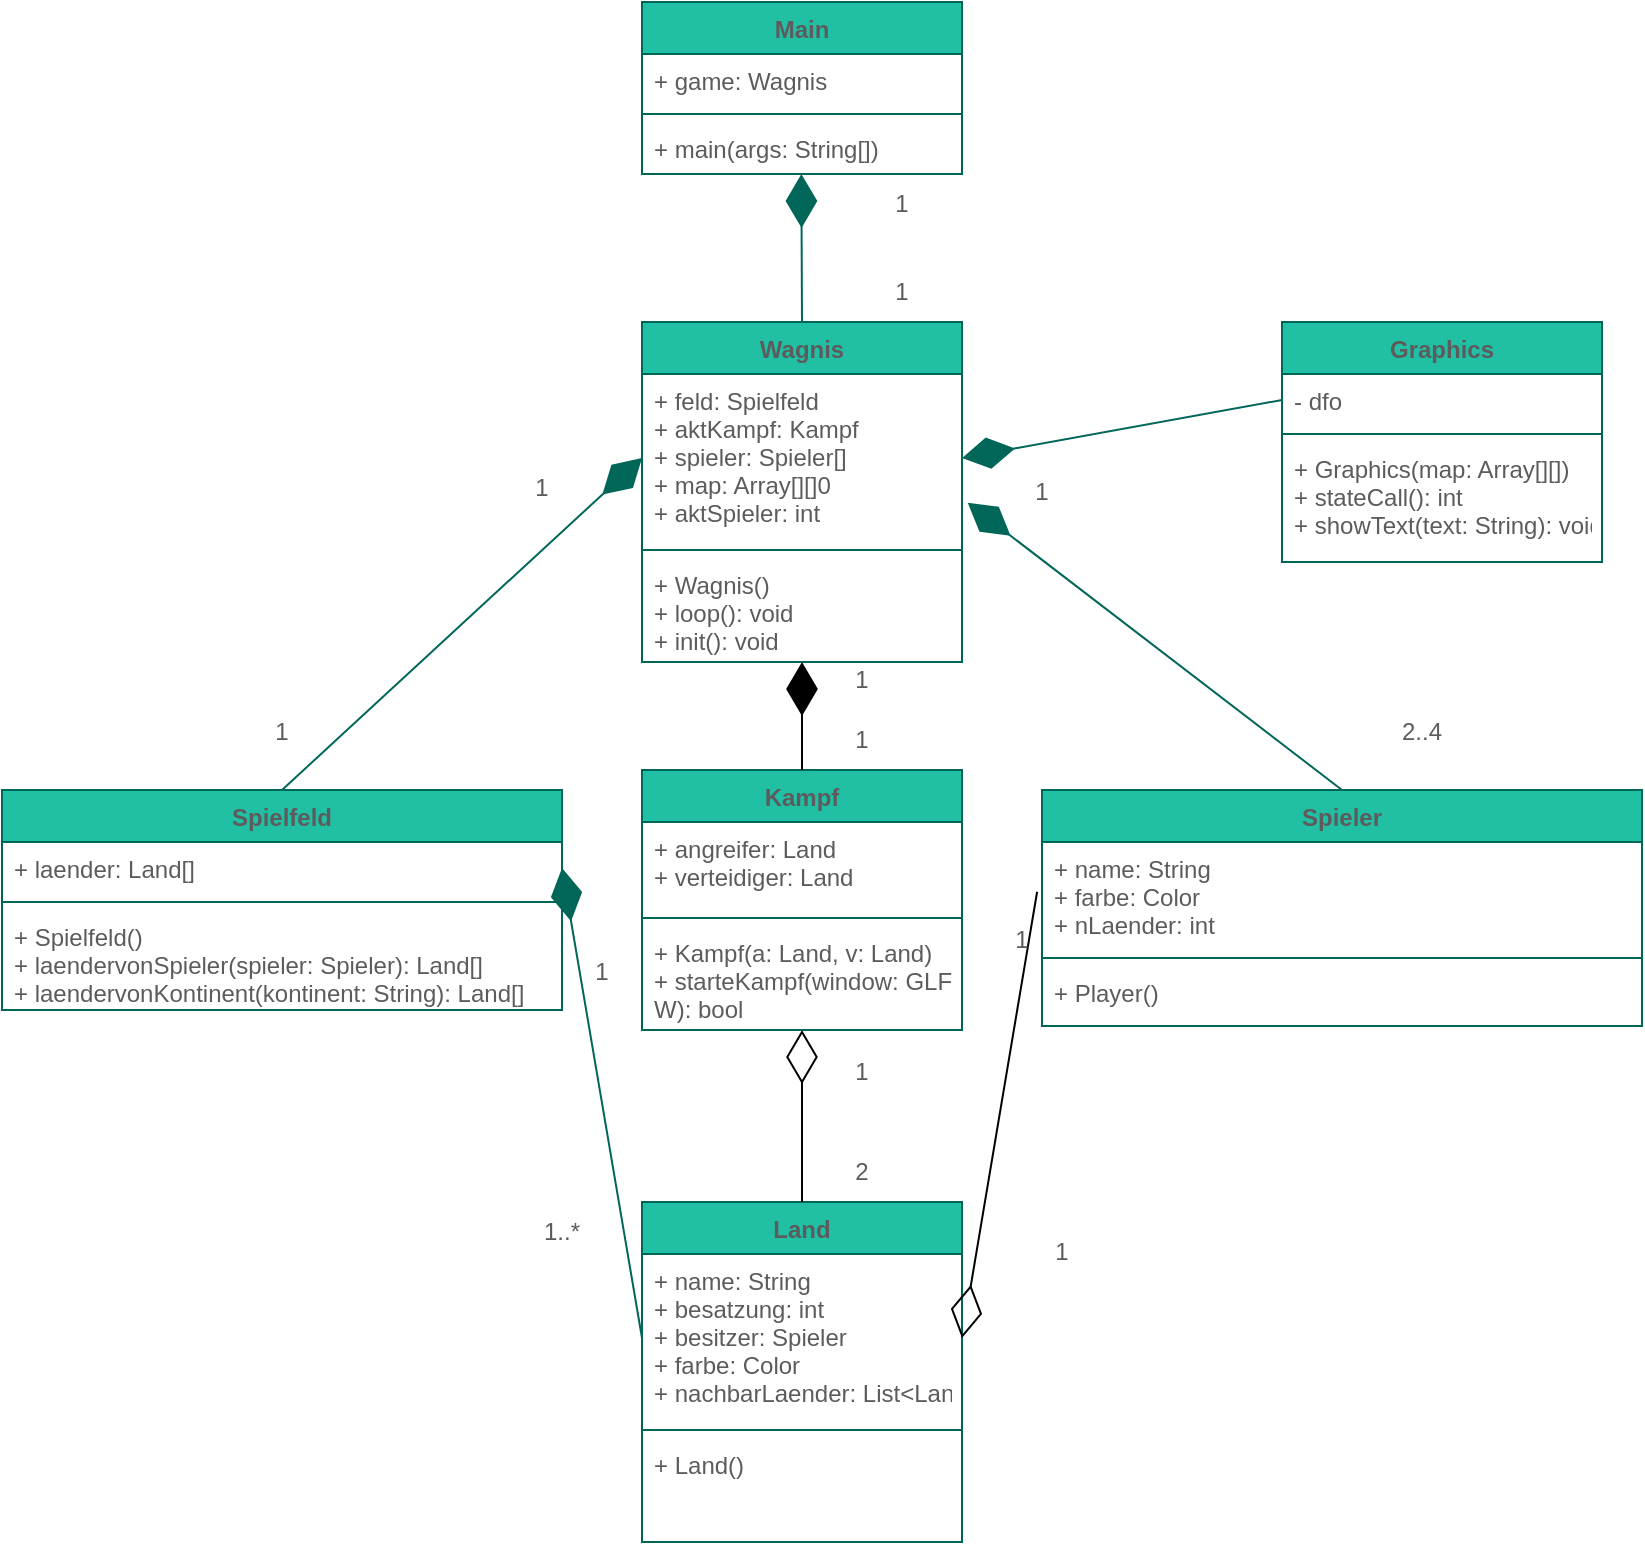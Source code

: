<mxfile version="18.0.3" type="device"><diagram id="fNo69U1sIROcOlG0II7_" name="Page-1"><mxGraphModel dx="1021" dy="1736" grid="1" gridSize="10" guides="1" tooltips="1" connect="1" arrows="1" fold="1" page="1" pageScale="1" pageWidth="827" pageHeight="1169" math="0" shadow="0"><root><mxCell id="0"/><mxCell id="1" parent="0"/><mxCell id="zEMbWmzOOxQUqQ69G9_k-5" value="Wagnis" style="swimlane;fontStyle=1;align=center;verticalAlign=top;childLayout=stackLayout;horizontal=1;startSize=26;horizontalStack=0;resizeParent=1;resizeParentMax=0;resizeLast=0;collapsible=1;marginBottom=0;fillColor=#21C0A5;strokeColor=#006658;fontColor=#5C5C5C;" parent="1" vertex="1"><mxGeometry x="320" y="40" width="160" height="170" as="geometry"/></mxCell><mxCell id="zEMbWmzOOxQUqQ69G9_k-6" value="+ feld: Spielfeld&#10;+ aktKampf: Kampf&#10;+ spieler: Spieler[]&#10;+ map: Array[][]0&#10;+ aktSpieler: int" style="text;strokeColor=none;fillColor=none;align=left;verticalAlign=top;spacingLeft=4;spacingRight=4;overflow=hidden;rotatable=0;points=[[0,0.5],[1,0.5]];portConstraint=eastwest;fontColor=#5C5C5C;" parent="zEMbWmzOOxQUqQ69G9_k-5" vertex="1"><mxGeometry y="26" width="160" height="84" as="geometry"/></mxCell><mxCell id="zEMbWmzOOxQUqQ69G9_k-7" value="" style="line;strokeWidth=1;fillColor=none;align=left;verticalAlign=middle;spacingTop=-1;spacingLeft=3;spacingRight=3;rotatable=0;labelPosition=right;points=[];portConstraint=eastwest;strokeColor=#006658;fontColor=#5C5C5C;" parent="zEMbWmzOOxQUqQ69G9_k-5" vertex="1"><mxGeometry y="110" width="160" height="8" as="geometry"/></mxCell><mxCell id="zEMbWmzOOxQUqQ69G9_k-8" value="+ Wagnis()&#10;+ loop(): void&#10;+ init(): void" style="text;strokeColor=none;fillColor=none;align=left;verticalAlign=top;spacingLeft=4;spacingRight=4;overflow=hidden;rotatable=0;points=[[0,0.5],[1,0.5]];portConstraint=eastwest;fontColor=#5C5C5C;" parent="zEMbWmzOOxQUqQ69G9_k-5" vertex="1"><mxGeometry y="118" width="160" height="52" as="geometry"/></mxCell><mxCell id="zEMbWmzOOxQUqQ69G9_k-11" value="" style="endArrow=diamondThin;endFill=1;endSize=24;html=1;rounded=0;exitX=0.5;exitY=0;exitDx=0;exitDy=0;strokeColor=#006658;fontColor=#5C5C5C;entryX=0.498;entryY=1;entryDx=0;entryDy=0;entryPerimeter=0;" parent="1" source="zEMbWmzOOxQUqQ69G9_k-5" target="C33y0sdd-MUoA6tmNBnn-11" edge="1"><mxGeometry width="160" relative="1" as="geometry"><mxPoint x="330" y="450" as="sourcePoint"/><mxPoint x="400" y="-40" as="targetPoint"/></mxGeometry></mxCell><mxCell id="zEMbWmzOOxQUqQ69G9_k-16" value="" style="endArrow=diamondThin;endFill=1;endSize=24;html=1;rounded=0;exitX=0.5;exitY=0;exitDx=0;exitDy=0;entryX=1.018;entryY=0.767;entryDx=0;entryDy=0;entryPerimeter=0;strokeColor=#006658;fontColor=#5C5C5C;" parent="1" source="zEMbWmzOOxQUqQ69G9_k-12" target="zEMbWmzOOxQUqQ69G9_k-6" edge="1"><mxGeometry width="160" relative="1" as="geometry"><mxPoint x="330" y="450" as="sourcePoint"/><mxPoint x="480" y="240" as="targetPoint"/></mxGeometry></mxCell><mxCell id="zEMbWmzOOxQUqQ69G9_k-17" value="1" style="text;html=1;strokeColor=none;fillColor=none;align=center;verticalAlign=middle;whiteSpace=wrap;rounded=0;fontColor=#5C5C5C;" parent="1" vertex="1"><mxGeometry x="490" y="110" width="60" height="30" as="geometry"/></mxCell><mxCell id="zEMbWmzOOxQUqQ69G9_k-19" value="2..4" style="text;html=1;strokeColor=none;fillColor=none;align=center;verticalAlign=middle;whiteSpace=wrap;rounded=0;fontColor=#5C5C5C;" parent="1" vertex="1"><mxGeometry x="680" y="230" width="60" height="30" as="geometry"/></mxCell><mxCell id="zEMbWmzOOxQUqQ69G9_k-25" value="Land" style="swimlane;fontStyle=1;align=center;verticalAlign=top;childLayout=stackLayout;horizontal=1;startSize=26;horizontalStack=0;resizeParent=1;resizeParentMax=0;resizeLast=0;collapsible=1;marginBottom=0;fillColor=#21C0A5;strokeColor=#006658;fontColor=#5C5C5C;" parent="1" vertex="1"><mxGeometry x="320" y="480" width="160" height="170" as="geometry"/></mxCell><mxCell id="zEMbWmzOOxQUqQ69G9_k-26" value="+ name: String&#10;+ besatzung: int&#10;+ besitzer: Spieler&#10;+ farbe: Color&#10;+ nachbarLaender: List&lt;Land&gt;" style="text;strokeColor=none;fillColor=none;align=left;verticalAlign=top;spacingLeft=4;spacingRight=4;overflow=hidden;rotatable=0;points=[[0,0.5],[1,0.5]];portConstraint=eastwest;fontColor=#5C5C5C;" parent="zEMbWmzOOxQUqQ69G9_k-25" vertex="1"><mxGeometry y="26" width="160" height="84" as="geometry"/></mxCell><mxCell id="zEMbWmzOOxQUqQ69G9_k-27" value="" style="line;strokeWidth=1;fillColor=none;align=left;verticalAlign=middle;spacingTop=-1;spacingLeft=3;spacingRight=3;rotatable=0;labelPosition=right;points=[];portConstraint=eastwest;strokeColor=#006658;fontColor=#5C5C5C;" parent="zEMbWmzOOxQUqQ69G9_k-25" vertex="1"><mxGeometry y="110" width="160" height="8" as="geometry"/></mxCell><mxCell id="zEMbWmzOOxQUqQ69G9_k-28" value="+ Land()" style="text;strokeColor=none;fillColor=none;align=left;verticalAlign=top;spacingLeft=4;spacingRight=4;overflow=hidden;rotatable=0;points=[[0,0.5],[1,0.5]];portConstraint=eastwest;fontColor=#5C5C5C;" parent="zEMbWmzOOxQUqQ69G9_k-25" vertex="1"><mxGeometry y="118" width="160" height="52" as="geometry"/></mxCell><mxCell id="zEMbWmzOOxQUqQ69G9_k-30" value="Spielfeld" style="swimlane;fontStyle=1;align=center;verticalAlign=top;childLayout=stackLayout;horizontal=1;startSize=26;horizontalStack=0;resizeParent=1;resizeParentMax=0;resizeLast=0;collapsible=1;marginBottom=0;fillColor=#21C0A5;strokeColor=#006658;fontColor=#5C5C5C;" parent="1" vertex="1"><mxGeometry y="274" width="280" height="110" as="geometry"/></mxCell><mxCell id="zEMbWmzOOxQUqQ69G9_k-31" value="+ laender: Land[]" style="text;strokeColor=none;fillColor=none;align=left;verticalAlign=top;spacingLeft=4;spacingRight=4;overflow=hidden;rotatable=0;points=[[0,0.5],[1,0.5]];portConstraint=eastwest;fontColor=#5C5C5C;" parent="zEMbWmzOOxQUqQ69G9_k-30" vertex="1"><mxGeometry y="26" width="280" height="26" as="geometry"/></mxCell><mxCell id="zEMbWmzOOxQUqQ69G9_k-32" value="" style="line;strokeWidth=1;fillColor=none;align=left;verticalAlign=middle;spacingTop=-1;spacingLeft=3;spacingRight=3;rotatable=0;labelPosition=right;points=[];portConstraint=eastwest;strokeColor=#006658;fontColor=#5C5C5C;" parent="zEMbWmzOOxQUqQ69G9_k-30" vertex="1"><mxGeometry y="52" width="280" height="8" as="geometry"/></mxCell><mxCell id="zEMbWmzOOxQUqQ69G9_k-33" value="+ Spielfeld()&#10;+ laendervonSpieler(spieler: Spieler): Land[]&#10;+ laendervonKontinent(kontinent: String): Land[]" style="text;strokeColor=none;fillColor=none;align=left;verticalAlign=top;spacingLeft=4;spacingRight=4;overflow=hidden;rotatable=0;points=[[0,0.5],[1,0.5]];portConstraint=eastwest;fontColor=#5C5C5C;" parent="zEMbWmzOOxQUqQ69G9_k-30" vertex="1"><mxGeometry y="60" width="280" height="50" as="geometry"/></mxCell><mxCell id="zEMbWmzOOxQUqQ69G9_k-34" value="" style="endArrow=diamondThin;endFill=1;endSize=24;html=1;rounded=0;strokeColor=#006658;fontColor=#5C5C5C;entryX=1;entryY=0.5;entryDx=0;entryDy=0;exitX=0;exitY=0.5;exitDx=0;exitDy=0;" parent="1" source="zEMbWmzOOxQUqQ69G9_k-26" target="zEMbWmzOOxQUqQ69G9_k-31" edge="1"><mxGeometry width="160" relative="1" as="geometry"><mxPoint x="280" y="528" as="sourcePoint"/><mxPoint x="300" y="360" as="targetPoint"/></mxGeometry></mxCell><mxCell id="zEMbWmzOOxQUqQ69G9_k-35" value="" style="endArrow=diamondThin;endFill=1;endSize=24;html=1;rounded=0;exitX=0.5;exitY=0;exitDx=0;exitDy=0;entryX=0;entryY=0.5;entryDx=0;entryDy=0;strokeColor=#006658;fontColor=#5C5C5C;" parent="1" source="zEMbWmzOOxQUqQ69G9_k-30" target="zEMbWmzOOxQUqQ69G9_k-6" edge="1"><mxGeometry width="160" relative="1" as="geometry"><mxPoint x="330" y="450" as="sourcePoint"/><mxPoint x="490" y="450" as="targetPoint"/></mxGeometry></mxCell><mxCell id="zEMbWmzOOxQUqQ69G9_k-36" value="1" style="text;html=1;strokeColor=none;fillColor=none;align=center;verticalAlign=middle;whiteSpace=wrap;rounded=0;fontColor=#5C5C5C;" parent="1" vertex="1"><mxGeometry x="270" y="350" width="60" height="30" as="geometry"/></mxCell><mxCell id="zEMbWmzOOxQUqQ69G9_k-37" value="1..*" style="text;html=1;strokeColor=none;fillColor=none;align=center;verticalAlign=middle;whiteSpace=wrap;rounded=0;fontColor=#5C5C5C;" parent="1" vertex="1"><mxGeometry x="250" y="480" width="60" height="30" as="geometry"/></mxCell><mxCell id="C33y0sdd-MUoA6tmNBnn-5" value="" style="endArrow=diamondThin;endFill=0;endSize=24;html=1;rounded=0;entryX=1;entryY=0.5;entryDx=0;entryDy=0;startArrow=none;exitX=0.626;exitY=-0.304;exitDx=0;exitDy=0;exitPerimeter=0;" parent="1" source="C33y0sdd-MUoA6tmNBnn-17" target="zEMbWmzOOxQUqQ69G9_k-26" edge="1"><mxGeometry width="160" relative="1" as="geometry"><mxPoint x="710" y="260" as="sourcePoint"/><mxPoint x="490" y="340" as="targetPoint"/></mxGeometry></mxCell><mxCell id="C33y0sdd-MUoA6tmNBnn-8" value="Main" style="swimlane;fontStyle=1;align=center;verticalAlign=top;childLayout=stackLayout;horizontal=1;startSize=26;horizontalStack=0;resizeParent=1;resizeParentMax=0;resizeLast=0;collapsible=1;marginBottom=0;fillColor=#21C0A5;strokeColor=#006658;fontColor=#5C5C5C;" parent="1" vertex="1"><mxGeometry x="320" y="-120" width="160" height="86" as="geometry"/></mxCell><mxCell id="C33y0sdd-MUoA6tmNBnn-9" value="+ game: Wagnis" style="text;strokeColor=none;fillColor=none;align=left;verticalAlign=top;spacingLeft=4;spacingRight=4;overflow=hidden;rotatable=0;points=[[0,0.5],[1,0.5]];portConstraint=eastwest;fontColor=#5C5C5C;" parent="C33y0sdd-MUoA6tmNBnn-8" vertex="1"><mxGeometry y="26" width="160" height="26" as="geometry"/></mxCell><mxCell id="C33y0sdd-MUoA6tmNBnn-10" value="" style="line;strokeWidth=1;fillColor=none;align=left;verticalAlign=middle;spacingTop=-1;spacingLeft=3;spacingRight=3;rotatable=0;labelPosition=right;points=[];portConstraint=eastwest;strokeColor=#006658;fontColor=#5C5C5C;" parent="C33y0sdd-MUoA6tmNBnn-8" vertex="1"><mxGeometry y="52" width="160" height="8" as="geometry"/></mxCell><mxCell id="C33y0sdd-MUoA6tmNBnn-11" value="+ main(args: String[])" style="text;strokeColor=none;fillColor=none;align=left;verticalAlign=top;spacingLeft=4;spacingRight=4;overflow=hidden;rotatable=0;points=[[0,0.5],[1,0.5]];portConstraint=eastwest;fontColor=#5C5C5C;" parent="C33y0sdd-MUoA6tmNBnn-8" vertex="1"><mxGeometry y="60" width="160" height="26" as="geometry"/></mxCell><mxCell id="C33y0sdd-MUoA6tmNBnn-12" value="1" style="text;html=1;strokeColor=none;fillColor=none;align=center;verticalAlign=middle;whiteSpace=wrap;rounded=0;fontColor=#5C5C5C;" parent="1" vertex="1"><mxGeometry x="420" y="-34" width="60" height="30" as="geometry"/></mxCell><mxCell id="C33y0sdd-MUoA6tmNBnn-13" value="1" style="text;html=1;strokeColor=none;fillColor=none;align=center;verticalAlign=middle;whiteSpace=wrap;rounded=0;fontColor=#5C5C5C;" parent="1" vertex="1"><mxGeometry x="420" y="10" width="60" height="30" as="geometry"/></mxCell><mxCell id="C33y0sdd-MUoA6tmNBnn-14" value="1" style="text;html=1;strokeColor=none;fillColor=none;align=center;verticalAlign=middle;whiteSpace=wrap;rounded=0;fontColor=#5C5C5C;" parent="1" vertex="1"><mxGeometry x="240" y="108" width="60" height="30" as="geometry"/></mxCell><mxCell id="C33y0sdd-MUoA6tmNBnn-15" value="1" style="text;html=1;strokeColor=none;fillColor=none;align=center;verticalAlign=middle;whiteSpace=wrap;rounded=0;fontColor=#5C5C5C;" parent="1" vertex="1"><mxGeometry x="110" y="230" width="60" height="30" as="geometry"/></mxCell><mxCell id="C33y0sdd-MUoA6tmNBnn-16" value="1" style="text;html=1;strokeColor=none;fillColor=none;align=center;verticalAlign=middle;whiteSpace=wrap;rounded=0;fontColor=#5C5C5C;" parent="1" vertex="1"><mxGeometry x="500" y="490" width="60" height="30" as="geometry"/></mxCell><mxCell id="zEMbWmzOOxQUqQ69G9_k-12" value="Spieler" style="swimlane;fontStyle=1;align=center;verticalAlign=top;childLayout=stackLayout;horizontal=1;startSize=26;horizontalStack=0;resizeParent=1;resizeParentMax=0;resizeLast=0;collapsible=1;marginBottom=0;fillColor=#21C0A5;strokeColor=#006658;fontColor=#5C5C5C;" parent="1" vertex="1"><mxGeometry x="520" y="274" width="300" height="118" as="geometry"/></mxCell><mxCell id="zEMbWmzOOxQUqQ69G9_k-13" value="+ name: String&#10;+ farbe: Color&#10;+ nLaender: int&#10;" style="text;strokeColor=none;fillColor=none;align=left;verticalAlign=top;spacingLeft=4;spacingRight=4;overflow=hidden;rotatable=0;points=[[0,0.5],[1,0.5]];portConstraint=eastwest;fontColor=#5C5C5C;" parent="zEMbWmzOOxQUqQ69G9_k-12" vertex="1"><mxGeometry y="26" width="300" height="54" as="geometry"/></mxCell><mxCell id="zEMbWmzOOxQUqQ69G9_k-14" value="" style="line;strokeWidth=1;fillColor=none;align=left;verticalAlign=middle;spacingTop=-1;spacingLeft=3;spacingRight=3;rotatable=0;labelPosition=right;points=[];portConstraint=eastwest;strokeColor=#006658;fontColor=#5C5C5C;" parent="zEMbWmzOOxQUqQ69G9_k-12" vertex="1"><mxGeometry y="80" width="300" height="8" as="geometry"/></mxCell><mxCell id="zEMbWmzOOxQUqQ69G9_k-15" value="+ Player()" style="text;strokeColor=none;fillColor=none;align=left;verticalAlign=top;spacingLeft=4;spacingRight=4;overflow=hidden;rotatable=0;points=[[0,0.5],[1,0.5]];portConstraint=eastwest;fontColor=#5C5C5C;" parent="zEMbWmzOOxQUqQ69G9_k-12" vertex="1"><mxGeometry y="88" width="300" height="30" as="geometry"/></mxCell><mxCell id="C33y0sdd-MUoA6tmNBnn-20" value="Kampf" style="swimlane;fontStyle=1;align=center;verticalAlign=top;childLayout=stackLayout;horizontal=1;startSize=26;horizontalStack=0;resizeParent=1;resizeParentMax=0;resizeLast=0;collapsible=1;marginBottom=0;fillColor=#21C0A5;strokeColor=#006658;fontColor=#5C5C5C;" parent="1" vertex="1"><mxGeometry x="320" y="264" width="160" height="130" as="geometry"/></mxCell><mxCell id="C33y0sdd-MUoA6tmNBnn-21" value="+ angreifer: Land&#10;+ verteidiger: Land" style="text;strokeColor=none;fillColor=none;align=left;verticalAlign=top;spacingLeft=4;spacingRight=4;overflow=hidden;rotatable=0;points=[[0,0.5],[1,0.5]];portConstraint=eastwest;fontColor=#5C5C5C;" parent="C33y0sdd-MUoA6tmNBnn-20" vertex="1"><mxGeometry y="26" width="160" height="44" as="geometry"/></mxCell><mxCell id="C33y0sdd-MUoA6tmNBnn-22" value="" style="line;strokeWidth=1;fillColor=none;align=left;verticalAlign=middle;spacingTop=-1;spacingLeft=3;spacingRight=3;rotatable=0;labelPosition=right;points=[];portConstraint=eastwest;strokeColor=#006658;fontColor=#5C5C5C;" parent="C33y0sdd-MUoA6tmNBnn-20" vertex="1"><mxGeometry y="70" width="160" height="8" as="geometry"/></mxCell><mxCell id="C33y0sdd-MUoA6tmNBnn-23" value="+ Kampf(a: Land, v: Land)&#10;+ starteKampf(window: GLF&#10;W): bool" style="text;strokeColor=none;fillColor=none;align=left;verticalAlign=top;spacingLeft=4;spacingRight=4;overflow=hidden;rotatable=0;points=[[0,0.5],[1,0.5]];portConstraint=eastwest;fontColor=#5C5C5C;" parent="C33y0sdd-MUoA6tmNBnn-20" vertex="1"><mxGeometry y="78" width="160" height="52" as="geometry"/></mxCell><mxCell id="C33y0sdd-MUoA6tmNBnn-24" value="" style="endArrow=diamondThin;endFill=1;endSize=24;html=1;rounded=0;exitX=0.5;exitY=0;exitDx=0;exitDy=0;" parent="1" source="C33y0sdd-MUoA6tmNBnn-20" target="zEMbWmzOOxQUqQ69G9_k-8" edge="1"><mxGeometry width="160" relative="1" as="geometry"><mxPoint x="250" y="210" as="sourcePoint"/><mxPoint x="400" y="160" as="targetPoint"/></mxGeometry></mxCell><mxCell id="C33y0sdd-MUoA6tmNBnn-25" value="" style="endArrow=diamondThin;endFill=0;endSize=24;html=1;rounded=0;exitX=0.5;exitY=0;exitDx=0;exitDy=0;" parent="1" source="zEMbWmzOOxQUqQ69G9_k-25" target="C33y0sdd-MUoA6tmNBnn-23" edge="1"><mxGeometry width="160" relative="1" as="geometry"><mxPoint x="350" y="340" as="sourcePoint"/><mxPoint x="510" y="340" as="targetPoint"/></mxGeometry></mxCell><mxCell id="C33y0sdd-MUoA6tmNBnn-26" value="2" style="text;html=1;strokeColor=none;fillColor=none;align=center;verticalAlign=middle;whiteSpace=wrap;rounded=0;fontColor=#5C5C5C;" parent="1" vertex="1"><mxGeometry x="400" y="450" width="60" height="30" as="geometry"/></mxCell><mxCell id="C33y0sdd-MUoA6tmNBnn-28" value="1" style="text;html=1;strokeColor=none;fillColor=none;align=center;verticalAlign=middle;whiteSpace=wrap;rounded=0;fontColor=#5C5C5C;" parent="1" vertex="1"><mxGeometry x="400" y="400" width="60" height="30" as="geometry"/></mxCell><mxCell id="C33y0sdd-MUoA6tmNBnn-29" value="1" style="text;html=1;strokeColor=none;fillColor=none;align=center;verticalAlign=middle;whiteSpace=wrap;rounded=0;fontColor=#5C5C5C;" parent="1" vertex="1"><mxGeometry x="400" y="234" width="60" height="30" as="geometry"/></mxCell><mxCell id="C33y0sdd-MUoA6tmNBnn-30" value="1" style="text;html=1;strokeColor=none;fillColor=none;align=center;verticalAlign=middle;whiteSpace=wrap;rounded=0;fontColor=#5C5C5C;" parent="1" vertex="1"><mxGeometry x="400" y="204" width="60" height="30" as="geometry"/></mxCell><mxCell id="C33y0sdd-MUoA6tmNBnn-17" value="1" style="text;html=1;strokeColor=none;fillColor=none;align=center;verticalAlign=middle;whiteSpace=wrap;rounded=0;fontColor=#5C5C5C;" parent="1" vertex="1"><mxGeometry x="480" y="334" width="60" height="30" as="geometry"/></mxCell><mxCell id="07ho58K_42DXz2U7UWsX-1" value="Graphics" style="swimlane;fontStyle=1;align=center;verticalAlign=top;childLayout=stackLayout;horizontal=1;startSize=26;horizontalStack=0;resizeParent=1;resizeParentMax=0;resizeLast=0;collapsible=1;marginBottom=0;fillColor=#21C0A5;strokeColor=#006658;fontColor=#5C5C5C;" vertex="1" parent="1"><mxGeometry x="640" y="40" width="160" height="120" as="geometry"/></mxCell><mxCell id="07ho58K_42DXz2U7UWsX-2" value="- dfo" style="text;strokeColor=none;fillColor=none;align=left;verticalAlign=top;spacingLeft=4;spacingRight=4;overflow=hidden;rotatable=0;points=[[0,0.5],[1,0.5]];portConstraint=eastwest;fontColor=#5C5C5C;" vertex="1" parent="07ho58K_42DXz2U7UWsX-1"><mxGeometry y="26" width="160" height="26" as="geometry"/></mxCell><mxCell id="07ho58K_42DXz2U7UWsX-3" value="" style="line;strokeWidth=1;fillColor=none;align=left;verticalAlign=middle;spacingTop=-1;spacingLeft=3;spacingRight=3;rotatable=0;labelPosition=right;points=[];portConstraint=eastwest;strokeColor=#006658;fontColor=#5C5C5C;" vertex="1" parent="07ho58K_42DXz2U7UWsX-1"><mxGeometry y="52" width="160" height="8" as="geometry"/></mxCell><mxCell id="07ho58K_42DXz2U7UWsX-4" value="+ Graphics(map: Array[][])&#10;+ stateCall(): int&#10;+ showText(text: String): void" style="text;strokeColor=none;fillColor=none;align=left;verticalAlign=top;spacingLeft=4;spacingRight=4;overflow=hidden;rotatable=0;points=[[0,0.5],[1,0.5]];portConstraint=eastwest;fontColor=#5C5C5C;" vertex="1" parent="07ho58K_42DXz2U7UWsX-1"><mxGeometry y="60" width="160" height="60" as="geometry"/></mxCell><mxCell id="07ho58K_42DXz2U7UWsX-5" value="" style="endArrow=diamondThin;endFill=1;endSize=24;html=1;rounded=0;entryX=1;entryY=0.5;entryDx=0;entryDy=0;exitX=0;exitY=0.5;exitDx=0;exitDy=0;fillColor=#d5e8d4;strokeColor=#006658;" edge="1" parent="1" source="07ho58K_42DXz2U7UWsX-2" target="zEMbWmzOOxQUqQ69G9_k-6"><mxGeometry width="160" relative="1" as="geometry"><mxPoint x="370" y="250" as="sourcePoint"/><mxPoint x="530" y="250" as="targetPoint"/></mxGeometry></mxCell></root></mxGraphModel></diagram></mxfile>
